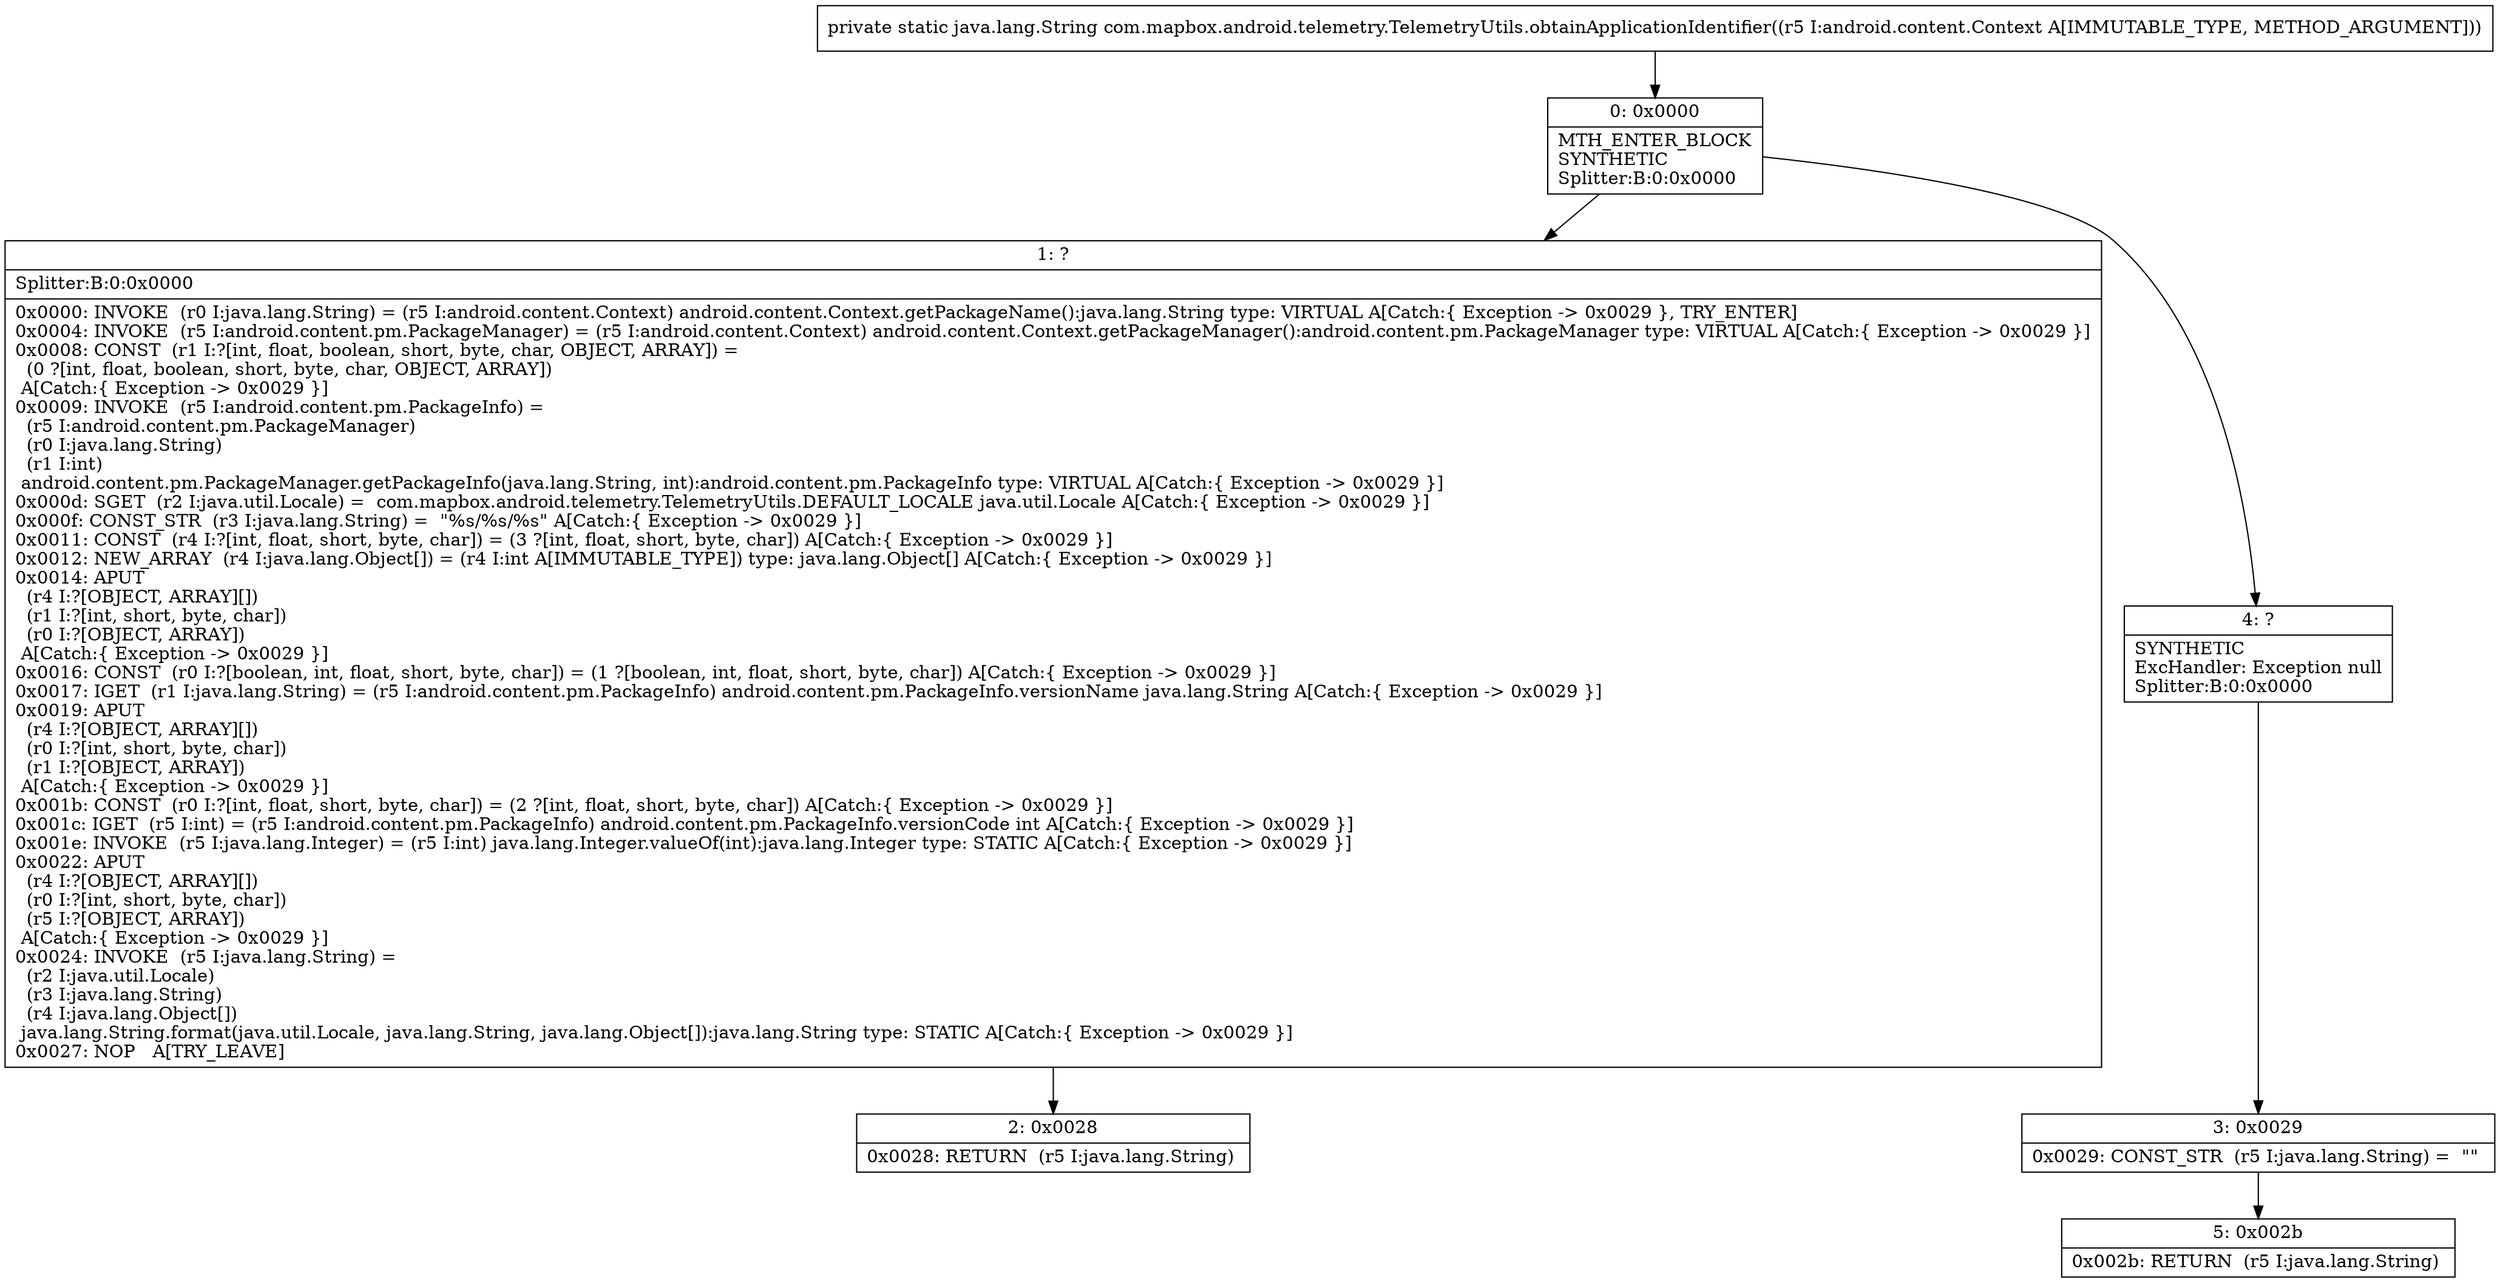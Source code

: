 digraph "CFG forcom.mapbox.android.telemetry.TelemetryUtils.obtainApplicationIdentifier(Landroid\/content\/Context;)Ljava\/lang\/String;" {
Node_0 [shape=record,label="{0\:\ 0x0000|MTH_ENTER_BLOCK\lSYNTHETIC\lSplitter:B:0:0x0000\l}"];
Node_1 [shape=record,label="{1\:\ ?|Splitter:B:0:0x0000\l|0x0000: INVOKE  (r0 I:java.lang.String) = (r5 I:android.content.Context) android.content.Context.getPackageName():java.lang.String type: VIRTUAL A[Catch:\{ Exception \-\> 0x0029 \}, TRY_ENTER]\l0x0004: INVOKE  (r5 I:android.content.pm.PackageManager) = (r5 I:android.content.Context) android.content.Context.getPackageManager():android.content.pm.PackageManager type: VIRTUAL A[Catch:\{ Exception \-\> 0x0029 \}]\l0x0008: CONST  (r1 I:?[int, float, boolean, short, byte, char, OBJECT, ARRAY]) = \l  (0 ?[int, float, boolean, short, byte, char, OBJECT, ARRAY])\l A[Catch:\{ Exception \-\> 0x0029 \}]\l0x0009: INVOKE  (r5 I:android.content.pm.PackageInfo) = \l  (r5 I:android.content.pm.PackageManager)\l  (r0 I:java.lang.String)\l  (r1 I:int)\l android.content.pm.PackageManager.getPackageInfo(java.lang.String, int):android.content.pm.PackageInfo type: VIRTUAL A[Catch:\{ Exception \-\> 0x0029 \}]\l0x000d: SGET  (r2 I:java.util.Locale) =  com.mapbox.android.telemetry.TelemetryUtils.DEFAULT_LOCALE java.util.Locale A[Catch:\{ Exception \-\> 0x0029 \}]\l0x000f: CONST_STR  (r3 I:java.lang.String) =  \"%s\/%s\/%s\" A[Catch:\{ Exception \-\> 0x0029 \}]\l0x0011: CONST  (r4 I:?[int, float, short, byte, char]) = (3 ?[int, float, short, byte, char]) A[Catch:\{ Exception \-\> 0x0029 \}]\l0x0012: NEW_ARRAY  (r4 I:java.lang.Object[]) = (r4 I:int A[IMMUTABLE_TYPE]) type: java.lang.Object[] A[Catch:\{ Exception \-\> 0x0029 \}]\l0x0014: APUT  \l  (r4 I:?[OBJECT, ARRAY][])\l  (r1 I:?[int, short, byte, char])\l  (r0 I:?[OBJECT, ARRAY])\l A[Catch:\{ Exception \-\> 0x0029 \}]\l0x0016: CONST  (r0 I:?[boolean, int, float, short, byte, char]) = (1 ?[boolean, int, float, short, byte, char]) A[Catch:\{ Exception \-\> 0x0029 \}]\l0x0017: IGET  (r1 I:java.lang.String) = (r5 I:android.content.pm.PackageInfo) android.content.pm.PackageInfo.versionName java.lang.String A[Catch:\{ Exception \-\> 0x0029 \}]\l0x0019: APUT  \l  (r4 I:?[OBJECT, ARRAY][])\l  (r0 I:?[int, short, byte, char])\l  (r1 I:?[OBJECT, ARRAY])\l A[Catch:\{ Exception \-\> 0x0029 \}]\l0x001b: CONST  (r0 I:?[int, float, short, byte, char]) = (2 ?[int, float, short, byte, char]) A[Catch:\{ Exception \-\> 0x0029 \}]\l0x001c: IGET  (r5 I:int) = (r5 I:android.content.pm.PackageInfo) android.content.pm.PackageInfo.versionCode int A[Catch:\{ Exception \-\> 0x0029 \}]\l0x001e: INVOKE  (r5 I:java.lang.Integer) = (r5 I:int) java.lang.Integer.valueOf(int):java.lang.Integer type: STATIC A[Catch:\{ Exception \-\> 0x0029 \}]\l0x0022: APUT  \l  (r4 I:?[OBJECT, ARRAY][])\l  (r0 I:?[int, short, byte, char])\l  (r5 I:?[OBJECT, ARRAY])\l A[Catch:\{ Exception \-\> 0x0029 \}]\l0x0024: INVOKE  (r5 I:java.lang.String) = \l  (r2 I:java.util.Locale)\l  (r3 I:java.lang.String)\l  (r4 I:java.lang.Object[])\l java.lang.String.format(java.util.Locale, java.lang.String, java.lang.Object[]):java.lang.String type: STATIC A[Catch:\{ Exception \-\> 0x0029 \}]\l0x0027: NOP   A[TRY_LEAVE]\l}"];
Node_2 [shape=record,label="{2\:\ 0x0028|0x0028: RETURN  (r5 I:java.lang.String) \l}"];
Node_3 [shape=record,label="{3\:\ 0x0029|0x0029: CONST_STR  (r5 I:java.lang.String) =  \"\" \l}"];
Node_4 [shape=record,label="{4\:\ ?|SYNTHETIC\lExcHandler: Exception null\lSplitter:B:0:0x0000\l}"];
Node_5 [shape=record,label="{5\:\ 0x002b|0x002b: RETURN  (r5 I:java.lang.String) \l}"];
MethodNode[shape=record,label="{private static java.lang.String com.mapbox.android.telemetry.TelemetryUtils.obtainApplicationIdentifier((r5 I:android.content.Context A[IMMUTABLE_TYPE, METHOD_ARGUMENT])) }"];
MethodNode -> Node_0;
Node_0 -> Node_1;
Node_0 -> Node_4;
Node_1 -> Node_2;
Node_3 -> Node_5;
Node_4 -> Node_3;
}


